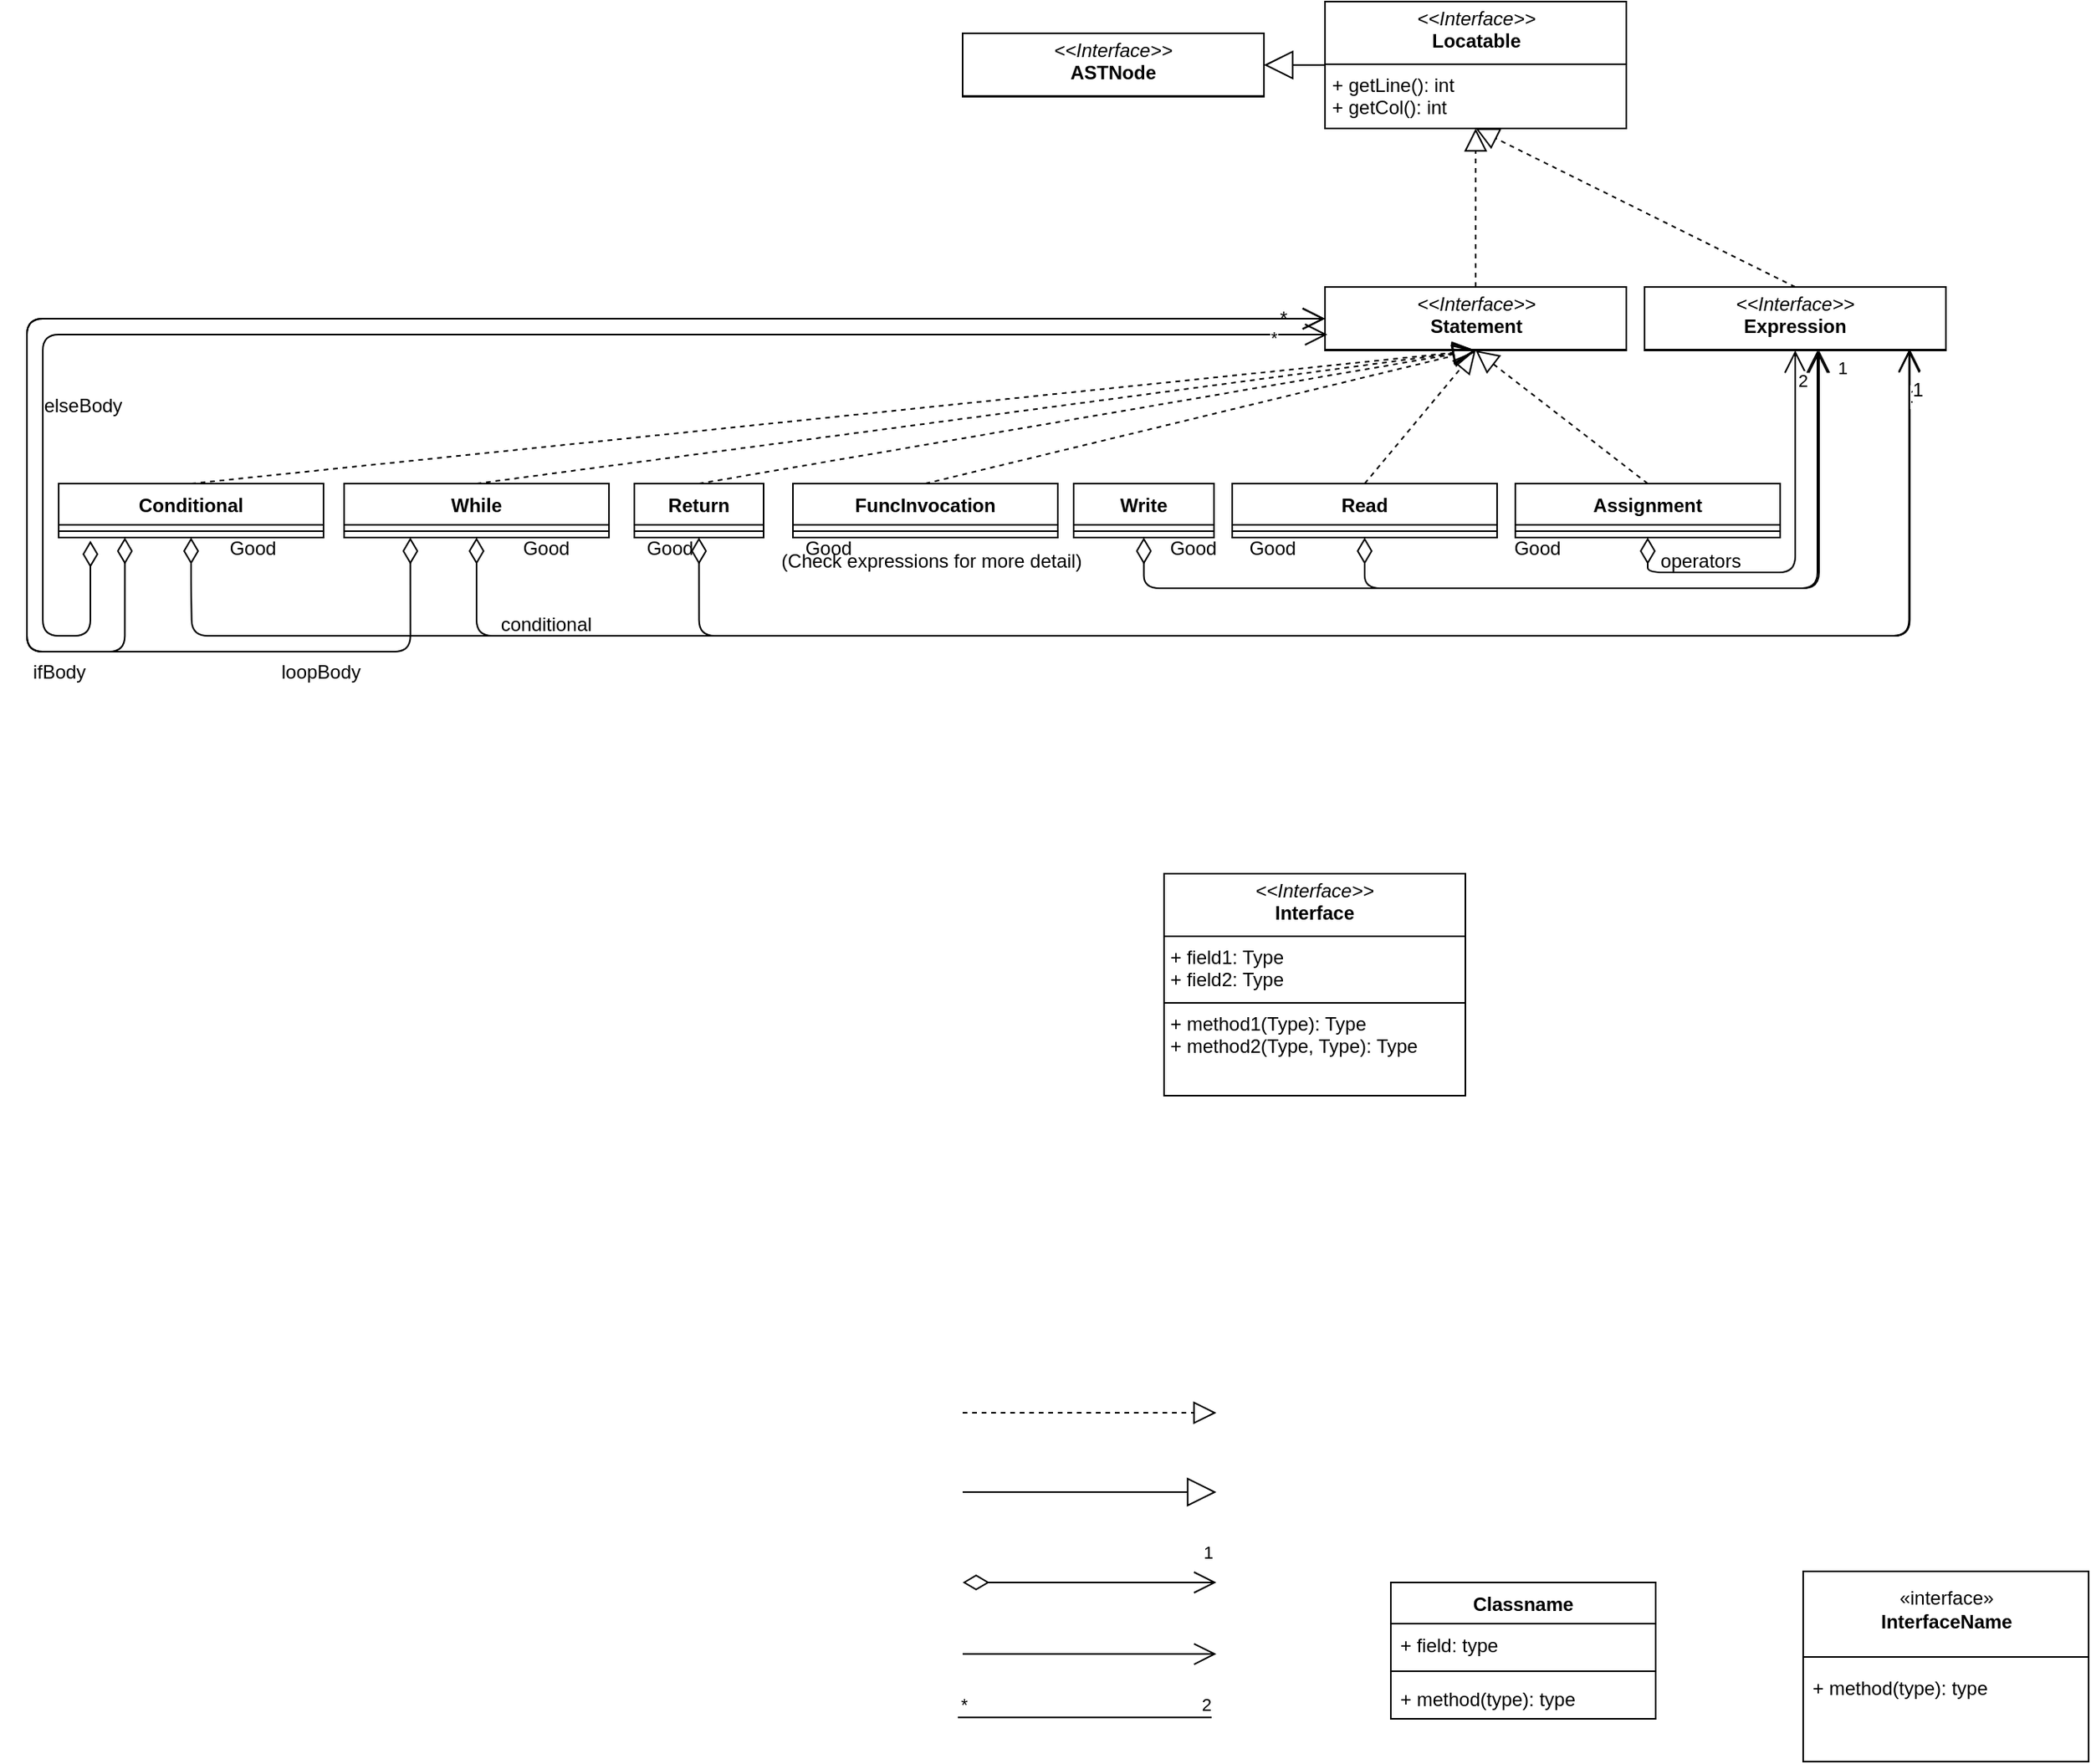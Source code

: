 <mxfile version="26.0.10">
  <diagram id="vZv2f6N4h2fVlUgS8-mH" name="Page-1">
    <mxGraphModel grid="1" page="1" gridSize="10" guides="1" tooltips="1" connect="1" arrows="1" fold="1" pageScale="1" pageWidth="827" pageHeight="1169" math="0" shadow="0">
      <root>
        <mxCell id="0" />
        <mxCell id="1" parent="0" />
        <mxCell id="kLyqMJTa60GXJmwrMO6C-2" value="Classname" style="swimlane;fontStyle=1;align=center;verticalAlign=top;childLayout=stackLayout;horizontal=1;startSize=26;horizontalStack=0;resizeParent=1;resizeParentMax=0;resizeLast=0;collapsible=1;marginBottom=0;" vertex="1" parent="1">
          <mxGeometry x="330" y="1027" width="167" height="86" as="geometry" />
        </mxCell>
        <mxCell id="kLyqMJTa60GXJmwrMO6C-3" value="+ field: type" style="text;strokeColor=none;fillColor=none;align=left;verticalAlign=top;spacingLeft=4;spacingRight=4;overflow=hidden;rotatable=0;points=[[0,0.5],[1,0.5]];portConstraint=eastwest;" vertex="1" parent="kLyqMJTa60GXJmwrMO6C-2">
          <mxGeometry y="26" width="167" height="26" as="geometry" />
        </mxCell>
        <mxCell id="kLyqMJTa60GXJmwrMO6C-4" value="" style="line;strokeWidth=1;fillColor=none;align=left;verticalAlign=middle;spacingTop=-1;spacingLeft=3;spacingRight=3;rotatable=0;labelPosition=right;points=[];portConstraint=eastwest;" vertex="1" parent="kLyqMJTa60GXJmwrMO6C-2">
          <mxGeometry y="52" width="167" height="8" as="geometry" />
        </mxCell>
        <mxCell id="kLyqMJTa60GXJmwrMO6C-5" value="+ method(type): type" style="text;strokeColor=none;fillColor=none;align=left;verticalAlign=top;spacingLeft=4;spacingRight=4;overflow=hidden;rotatable=0;points=[[0,0.5],[1,0.5]];portConstraint=eastwest;" vertex="1" parent="kLyqMJTa60GXJmwrMO6C-2">
          <mxGeometry y="60" width="167" height="26" as="geometry" />
        </mxCell>
        <mxCell id="kLyqMJTa60GXJmwrMO6C-31" value="" style="endArrow=block;endSize=16;endFill=0;html=1;" edge="1" parent="1">
          <mxGeometry width="160" relative="1" as="geometry">
            <mxPoint x="60" y="970" as="sourcePoint" />
            <mxPoint x="220" y="970" as="targetPoint" />
          </mxGeometry>
        </mxCell>
        <mxCell id="kLyqMJTa60GXJmwrMO6C-33" value="" style="endArrow=open;endFill=1;endSize=12;html=1;" edge="1" parent="1">
          <mxGeometry width="160" relative="1" as="geometry">
            <mxPoint x="60" y="1072.17" as="sourcePoint" />
            <mxPoint x="220" y="1072.17" as="targetPoint" />
            <Array as="points">
              <mxPoint x="220" y="1072.17" />
            </Array>
          </mxGeometry>
        </mxCell>
        <mxCell id="kLyqMJTa60GXJmwrMO6C-36" value="" style="endArrow=none;html=1;edgeStyle=orthogonalEdgeStyle;" edge="1" parent="1">
          <mxGeometry relative="1" as="geometry">
            <mxPoint x="57" y="1112.17" as="sourcePoint" />
            <mxPoint x="217" y="1112.17" as="targetPoint" />
          </mxGeometry>
        </mxCell>
        <mxCell id="kLyqMJTa60GXJmwrMO6C-37" value="*" style="edgeLabel;resizable=0;html=1;align=left;verticalAlign=bottom;" connectable="0" vertex="1" parent="kLyqMJTa60GXJmwrMO6C-36">
          <mxGeometry x="-1" relative="1" as="geometry" />
        </mxCell>
        <mxCell id="kLyqMJTa60GXJmwrMO6C-38" value="2" style="edgeLabel;resizable=0;html=1;align=right;verticalAlign=bottom;" connectable="0" vertex="1" parent="kLyqMJTa60GXJmwrMO6C-36">
          <mxGeometry x="1" relative="1" as="geometry" />
        </mxCell>
        <mxCell id="rE65gYQgk_GprcZskPIs-7" value="" style="group" vertex="1" connectable="0" parent="1">
          <mxGeometry x="590" y="1020" width="180" height="120" as="geometry" />
        </mxCell>
        <mxCell id="rE65gYQgk_GprcZskPIs-8" value="+ method(type): type" style="text;strokeColor=none;fillColor=none;align=left;verticalAlign=top;spacingLeft=4;spacingRight=4;overflow=hidden;rotatable=0;points=[[0,0.5],[1,0.5]];portConstraint=eastwest;" vertex="1" parent="rE65gYQgk_GprcZskPIs-7">
          <mxGeometry y="60" width="180" height="50" as="geometry" />
        </mxCell>
        <mxCell id="rE65gYQgk_GprcZskPIs-9" value="«interface»&lt;br&gt;&lt;b&gt;InterfaceName&lt;br&gt;&lt;br&gt;&lt;br&gt;&lt;br&gt;&lt;br&gt;&lt;br&gt;&lt;/b&gt;" style="html=1;" vertex="1" parent="rE65gYQgk_GprcZskPIs-7">
          <mxGeometry width="180" height="120" as="geometry" />
        </mxCell>
        <mxCell id="rE65gYQgk_GprcZskPIs-10" value="" style="line;strokeWidth=1;fillColor=none;align=left;verticalAlign=middle;spacingTop=-1;spacingLeft=3;spacingRight=3;rotatable=0;labelPosition=right;points=[];portConstraint=eastwest;" vertex="1" parent="rE65gYQgk_GprcZskPIs-7">
          <mxGeometry y="50" width="180" height="8" as="geometry" />
        </mxCell>
        <mxCell id="rE65gYQgk_GprcZskPIs-11" value="+ method(type): type" style="text;strokeColor=none;fillColor=none;align=left;verticalAlign=top;spacingLeft=4;spacingRight=4;overflow=hidden;rotatable=0;points=[[0,0.5],[1,0.5]];portConstraint=eastwest;" vertex="1" parent="rE65gYQgk_GprcZskPIs-7">
          <mxGeometry y="60" width="180" height="26" as="geometry" />
        </mxCell>
        <mxCell id="I8hlowipct-D2tbEc6_7-12" value="1" style="endArrow=open;html=1;endSize=12;startArrow=diamondThin;startSize=14;startFill=0;edgeStyle=orthogonalEdgeStyle;align=left;verticalAlign=bottom;" edge="1" parent="1">
          <mxGeometry x="0.875" y="10" relative="1" as="geometry">
            <mxPoint x="60" y="1027" as="sourcePoint" />
            <mxPoint x="220" y="1027" as="targetPoint" />
            <mxPoint as="offset" />
          </mxGeometry>
        </mxCell>
        <mxCell id="svodaLwBF_DBIOyZibOC-1" value="" style="endArrow=block;dashed=1;endFill=0;endSize=12;html=1;" edge="1" parent="1">
          <mxGeometry width="160" relative="1" as="geometry">
            <mxPoint x="60" y="920" as="sourcePoint" />
            <mxPoint x="220" y="920" as="targetPoint" />
          </mxGeometry>
        </mxCell>
        <mxCell id="reWRQmKxyJkvaZW5Zuav-18" value="&lt;p style=&quot;margin:0px;margin-top:4px;text-align:center;&quot;&gt;&lt;i&gt;&amp;lt;&amp;lt;Interface&amp;gt;&amp;gt;&lt;/i&gt;&lt;br/&gt;&lt;b&gt;Interface&lt;/b&gt;&lt;/p&gt;&lt;hr size=&quot;1&quot; style=&quot;border-style:solid;&quot;/&gt;&lt;p style=&quot;margin:0px;margin-left:4px;&quot;&gt;+ field1: Type&lt;br/&gt;+ field2: Type&lt;/p&gt;&lt;hr size=&quot;1&quot; style=&quot;border-style:solid;&quot;/&gt;&lt;p style=&quot;margin:0px;margin-left:4px;&quot;&gt;+ method1(Type): Type&lt;br/&gt;+ method2(Type, Type): Type&lt;/p&gt;" style="verticalAlign=top;align=left;overflow=fill;html=1;whiteSpace=wrap;" vertex="1" parent="1">
          <mxGeometry x="187" y="580" width="190" height="140" as="geometry" />
        </mxCell>
        <mxCell id="Nu7ug7uPrZ7eWtUiJU7z-2" value="Assignment" style="swimlane;fontStyle=1;align=center;verticalAlign=top;childLayout=stackLayout;horizontal=1;startSize=26;horizontalStack=0;resizeParent=1;resizeParentMax=0;resizeLast=0;collapsible=1;marginBottom=0;" vertex="1" parent="1">
          <mxGeometry x="408.5" y="334" width="167" height="34" as="geometry">
            <mxRectangle x="300" y="334" width="100" height="30" as="alternateBounds" />
          </mxGeometry>
        </mxCell>
        <mxCell id="Nu7ug7uPrZ7eWtUiJU7z-4" value="" style="line;strokeWidth=1;fillColor=none;align=left;verticalAlign=middle;spacingTop=-1;spacingLeft=3;spacingRight=3;rotatable=0;labelPosition=right;points=[];portConstraint=eastwest;" vertex="1" parent="Nu7ug7uPrZ7eWtUiJU7z-2">
          <mxGeometry y="26" width="167" height="8" as="geometry" />
        </mxCell>
        <mxCell id="Nu7ug7uPrZ7eWtUiJU7z-6" value="&lt;p style=&quot;margin:0px;margin-top:4px;text-align:center;&quot;&gt;&lt;i&gt;&amp;lt;&amp;lt;Interface&amp;gt;&amp;gt;&lt;/i&gt;&lt;br&gt;&lt;b&gt;Expression&lt;/b&gt;&lt;/p&gt;&lt;hr size=&quot;1&quot; style=&quot;border-style:solid;&quot;&gt;&lt;p style=&quot;margin:0px;margin-left:4px;&quot;&gt;&lt;br&gt;&lt;/p&gt;" style="verticalAlign=top;align=left;overflow=fill;html=1;whiteSpace=wrap;" vertex="1" parent="1">
          <mxGeometry x="490" y="210" width="190" height="40" as="geometry" />
        </mxCell>
        <mxCell id="Nu7ug7uPrZ7eWtUiJU7z-8" value="2" style="endArrow=open;html=1;endSize=12;startArrow=diamondThin;startSize=14;startFill=0;edgeStyle=orthogonalEdgeStyle;align=left;verticalAlign=bottom;exitX=0.5;exitY=1;exitDx=0;exitDy=0;entryX=0.5;entryY=1;entryDx=0;entryDy=0;" edge="1" parent="1" source="Nu7ug7uPrZ7eWtUiJU7z-2" target="Nu7ug7uPrZ7eWtUiJU7z-6">
          <mxGeometry x="0.78" relative="1" as="geometry">
            <mxPoint x="467" y="399" as="sourcePoint" />
            <mxPoint x="537" y="490" as="targetPoint" />
            <mxPoint as="offset" />
            <Array as="points">
              <mxPoint x="492" y="390" />
              <mxPoint x="585" y="390" />
            </Array>
          </mxGeometry>
        </mxCell>
        <mxCell id="Nu7ug7uPrZ7eWtUiJU7z-9" value="&lt;p style=&quot;margin:0px;margin-top:4px;text-align:center;&quot;&gt;&lt;i&gt;&amp;lt;&amp;lt;Interface&amp;gt;&amp;gt;&lt;/i&gt;&lt;br&gt;&lt;b&gt;Statement&lt;/b&gt;&lt;/p&gt;&lt;hr size=&quot;1&quot; style=&quot;border-style:solid;&quot;&gt;&lt;p style=&quot;margin:0px;margin-left:4px;&quot;&gt;&lt;br&gt;&lt;/p&gt;" style="verticalAlign=top;align=left;overflow=fill;html=1;whiteSpace=wrap;" vertex="1" parent="1">
          <mxGeometry x="288.5" y="210" width="190" height="40" as="geometry" />
        </mxCell>
        <mxCell id="Nu7ug7uPrZ7eWtUiJU7z-10" value="" style="endArrow=block;dashed=1;endFill=0;endSize=12;html=1;entryX=0.5;entryY=1;entryDx=0;entryDy=0;exitX=0.5;exitY=0;exitDx=0;exitDy=0;" edge="1" parent="1" source="Nu7ug7uPrZ7eWtUiJU7z-2" target="Nu7ug7uPrZ7eWtUiJU7z-9">
          <mxGeometry width="160" relative="1" as="geometry">
            <mxPoint x="250" y="470" as="sourcePoint" />
            <mxPoint x="410" y="470" as="targetPoint" />
          </mxGeometry>
        </mxCell>
        <mxCell id="Nu7ug7uPrZ7eWtUiJU7z-11" value="&lt;p style=&quot;margin:0px;margin-top:4px;text-align:center;&quot;&gt;&lt;i&gt;&amp;lt;&amp;lt;Interface&amp;gt;&amp;gt;&lt;/i&gt;&lt;br&gt;&lt;b&gt;ASTNode&lt;/b&gt;&lt;/p&gt;&lt;hr size=&quot;1&quot; style=&quot;border-style:solid;&quot;&gt;&lt;p style=&quot;margin:0px;margin-left:4px;&quot;&gt;&lt;br&gt;&lt;/p&gt;" style="verticalAlign=top;align=left;overflow=fill;html=1;whiteSpace=wrap;" vertex="1" parent="1">
          <mxGeometry x="60" y="50" width="190" height="40" as="geometry" />
        </mxCell>
        <mxCell id="Nu7ug7uPrZ7eWtUiJU7z-12" value="" style="endArrow=block;endSize=16;endFill=0;html=1;entryX=1;entryY=0.5;entryDx=0;entryDy=0;exitX=0;exitY=0.5;exitDx=0;exitDy=0;" edge="1" parent="1" source="Nu7ug7uPrZ7eWtUiJU7z-13" target="Nu7ug7uPrZ7eWtUiJU7z-11">
          <mxGeometry width="160" relative="1" as="geometry">
            <mxPoint x="528.5" y="139.66" as="sourcePoint" />
            <mxPoint x="688.5" y="139.66" as="targetPoint" />
          </mxGeometry>
        </mxCell>
        <mxCell id="Nu7ug7uPrZ7eWtUiJU7z-13" value="&lt;p style=&quot;margin:0px;margin-top:4px;text-align:center;&quot;&gt;&lt;i&gt;&amp;lt;&amp;lt;Interface&amp;gt;&amp;gt;&lt;/i&gt;&lt;br&gt;&lt;b&gt;Locatable&lt;/b&gt;&lt;/p&gt;&lt;div&gt;&lt;hr size=&quot;1&quot; style=&quot;border-style:solid;&quot;&gt;&lt;p style=&quot;margin:0px;margin-left:4px;&quot;&gt;+ getLine(): int&lt;/p&gt;&lt;p style=&quot;margin:0px;margin-left:4px;&quot;&gt;+ getCol(): int&lt;/p&gt;&lt;/div&gt;" style="verticalAlign=top;align=left;overflow=fill;html=1;whiteSpace=wrap;" vertex="1" parent="1">
          <mxGeometry x="288.5" y="30" width="190" height="80" as="geometry" />
        </mxCell>
        <mxCell id="Nu7ug7uPrZ7eWtUiJU7z-14" value="" style="endArrow=block;dashed=1;endFill=0;endSize=12;html=1;entryX=0.5;entryY=1;entryDx=0;entryDy=0;exitX=0.5;exitY=0;exitDx=0;exitDy=0;" edge="1" parent="1" source="Nu7ug7uPrZ7eWtUiJU7z-9" target="Nu7ug7uPrZ7eWtUiJU7z-13">
          <mxGeometry width="160" relative="1" as="geometry">
            <mxPoint x="394" y="370" as="sourcePoint" />
            <mxPoint x="394" y="320" as="targetPoint" />
          </mxGeometry>
        </mxCell>
        <mxCell id="F5KSVw0_bZo6kfACtw9F-1" value="" style="endArrow=block;dashed=1;endFill=0;endSize=12;html=1;entryX=0.5;entryY=1;entryDx=0;entryDy=0;exitX=0.5;exitY=0;exitDx=0;exitDy=0;" edge="1" parent="1" source="Nu7ug7uPrZ7eWtUiJU7z-6" target="Nu7ug7uPrZ7eWtUiJU7z-13">
          <mxGeometry width="160" relative="1" as="geometry">
            <mxPoint x="394" y="220" as="sourcePoint" />
            <mxPoint x="394" y="190" as="targetPoint" />
          </mxGeometry>
        </mxCell>
        <mxCell id="F5KSVw0_bZo6kfACtw9F-2" value="Read" style="swimlane;fontStyle=1;align=center;verticalAlign=top;childLayout=stackLayout;horizontal=1;startSize=26;horizontalStack=0;resizeParent=1;resizeParentMax=0;resizeLast=0;collapsible=1;marginBottom=0;" vertex="1" parent="1">
          <mxGeometry x="230" y="334" width="167" height="34" as="geometry">
            <mxRectangle x="121.5" y="334" width="70" height="30" as="alternateBounds" />
          </mxGeometry>
        </mxCell>
        <mxCell id="F5KSVw0_bZo6kfACtw9F-3" value="" style="line;strokeWidth=1;fillColor=none;align=left;verticalAlign=middle;spacingTop=-1;spacingLeft=3;spacingRight=3;rotatable=0;labelPosition=right;points=[];portConstraint=eastwest;" vertex="1" parent="F5KSVw0_bZo6kfACtw9F-2">
          <mxGeometry y="26" width="167" height="8" as="geometry" />
        </mxCell>
        <mxCell id="F5KSVw0_bZo6kfACtw9F-4" value="1" style="endArrow=open;html=1;endSize=12;startArrow=diamondThin;startSize=14;startFill=0;edgeStyle=orthogonalEdgeStyle;align=left;verticalAlign=bottom;exitX=0.5;exitY=1;exitDx=0;exitDy=0;" edge="1" parent="1" source="F5KSVw0_bZo6kfACtw9F-2">
          <mxGeometry x="0.915" y="-10" relative="1" as="geometry">
            <mxPoint x="477" y="317" as="sourcePoint" />
            <mxPoint x="600" y="250" as="targetPoint" />
            <mxPoint as="offset" />
            <Array as="points">
              <mxPoint x="314" y="400" />
              <mxPoint x="600" y="400" />
            </Array>
          </mxGeometry>
        </mxCell>
        <mxCell id="F5KSVw0_bZo6kfACtw9F-5" value="" style="endArrow=block;dashed=1;endFill=0;endSize=12;html=1;entryX=0.5;entryY=1;entryDx=0;entryDy=0;exitX=0.5;exitY=0;exitDx=0;exitDy=0;" edge="1" parent="1" source="F5KSVw0_bZo6kfACtw9F-2" target="Nu7ug7uPrZ7eWtUiJU7z-9">
          <mxGeometry width="160" relative="1" as="geometry">
            <mxPoint x="204.86" y="270" as="sourcePoint" />
            <mxPoint x="204.86" y="230" as="targetPoint" />
          </mxGeometry>
        </mxCell>
        <mxCell id="HR1X8e-F4O4L8hkxpuP_-1" value="FuncInvocation" style="swimlane;fontStyle=1;align=center;verticalAlign=top;childLayout=stackLayout;horizontal=1;startSize=26;horizontalStack=0;resizeParent=1;resizeParentMax=0;resizeLast=0;collapsible=1;marginBottom=0;" vertex="1" parent="1">
          <mxGeometry x="-47" y="334" width="167" height="34" as="geometry" />
        </mxCell>
        <mxCell id="HR1X8e-F4O4L8hkxpuP_-3" value="" style="line;strokeWidth=1;fillColor=none;align=left;verticalAlign=middle;spacingTop=-1;spacingLeft=3;spacingRight=3;rotatable=0;labelPosition=right;points=[];portConstraint=eastwest;" vertex="1" parent="HR1X8e-F4O4L8hkxpuP_-1">
          <mxGeometry y="26" width="167" height="8" as="geometry" />
        </mxCell>
        <mxCell id="HR1X8e-F4O4L8hkxpuP_-4" value="" style="endArrow=block;dashed=1;endFill=0;endSize=12;html=1;entryX=0.5;entryY=1;entryDx=0;entryDy=0;exitX=0.5;exitY=0;exitDx=0;exitDy=0;" edge="1" parent="1" source="HR1X8e-F4O4L8hkxpuP_-1" target="Nu7ug7uPrZ7eWtUiJU7z-9">
          <mxGeometry width="160" relative="1" as="geometry">
            <mxPoint x="215" y="344" as="sourcePoint" />
            <mxPoint x="394" y="260" as="targetPoint" />
          </mxGeometry>
        </mxCell>
        <mxCell id="HR1X8e-F4O4L8hkxpuP_-13" value="While" style="swimlane;fontStyle=1;align=center;verticalAlign=top;childLayout=stackLayout;horizontal=1;startSize=26;horizontalStack=0;resizeParent=1;resizeParentMax=0;resizeLast=0;collapsible=1;marginBottom=0;" vertex="1" parent="1">
          <mxGeometry x="-330" y="334" width="167" height="34" as="geometry" />
        </mxCell>
        <mxCell id="HR1X8e-F4O4L8hkxpuP_-15" value="" style="line;strokeWidth=1;fillColor=none;align=left;verticalAlign=middle;spacingTop=-1;spacingLeft=3;spacingRight=3;rotatable=0;labelPosition=right;points=[];portConstraint=eastwest;" vertex="1" parent="HR1X8e-F4O4L8hkxpuP_-13">
          <mxGeometry y="26" width="167" height="8" as="geometry" />
        </mxCell>
        <mxCell id="HR1X8e-F4O4L8hkxpuP_-16" value="" style="endArrow=open;html=1;endSize=12;startArrow=diamondThin;startSize=14;startFill=0;edgeStyle=orthogonalEdgeStyle;align=left;verticalAlign=bottom;exitX=0.5;exitY=1;exitDx=0;exitDy=0;entryX=0.88;entryY=0.979;entryDx=0;entryDy=0;entryPerimeter=0;" edge="1" parent="1" source="HR1X8e-F4O4L8hkxpuP_-13" target="Nu7ug7uPrZ7eWtUiJU7z-6">
          <mxGeometry x="0.859" y="1" relative="1" as="geometry">
            <mxPoint x="-146" y="404" as="sourcePoint" />
            <mxPoint x="643" y="260" as="targetPoint" />
            <mxPoint as="offset" />
            <Array as="points">
              <mxPoint x="-246" y="430" />
              <mxPoint x="657" y="430" />
            </Array>
          </mxGeometry>
        </mxCell>
        <mxCell id="HR1X8e-F4O4L8hkxpuP_-17" value="1" style="edgeLabel;html=1;align=center;verticalAlign=middle;resizable=0;points=[];fontSize=12;" connectable="0" vertex="1" parent="HR1X8e-F4O4L8hkxpuP_-16">
          <mxGeometry x="0.948" y="-3" relative="1" as="geometry">
            <mxPoint as="offset" />
          </mxGeometry>
        </mxCell>
        <mxCell id="HR1X8e-F4O4L8hkxpuP_-18" value="" style="endArrow=block;dashed=1;endFill=0;endSize=12;html=1;entryX=0.5;entryY=1;entryDx=0;entryDy=0;exitX=0.5;exitY=0;exitDx=0;exitDy=0;" edge="1" parent="1" source="HR1X8e-F4O4L8hkxpuP_-13" target="Nu7ug7uPrZ7eWtUiJU7z-9">
          <mxGeometry width="160" relative="1" as="geometry">
            <mxPoint x="-146" y="344" as="sourcePoint" />
            <mxPoint x="394" y="260" as="targetPoint" />
          </mxGeometry>
        </mxCell>
        <mxCell id="HR1X8e-F4O4L8hkxpuP_-19" value="Conditional" style="swimlane;fontStyle=1;align=center;verticalAlign=top;childLayout=stackLayout;horizontal=1;startSize=26;horizontalStack=0;resizeParent=1;resizeParentMax=0;resizeLast=0;collapsible=1;marginBottom=0;" vertex="1" parent="1">
          <mxGeometry x="-510" y="334" width="167" height="34" as="geometry" />
        </mxCell>
        <mxCell id="HR1X8e-F4O4L8hkxpuP_-20" value="" style="line;strokeWidth=1;fillColor=none;align=left;verticalAlign=middle;spacingTop=-1;spacingLeft=3;spacingRight=3;rotatable=0;labelPosition=right;points=[];portConstraint=eastwest;" vertex="1" parent="HR1X8e-F4O4L8hkxpuP_-19">
          <mxGeometry y="26" width="167" height="8" as="geometry" />
        </mxCell>
        <mxCell id="HR1X8e-F4O4L8hkxpuP_-22" value="" style="endArrow=open;html=1;endSize=12;startArrow=diamondThin;startSize=14;startFill=0;edgeStyle=orthogonalEdgeStyle;align=left;verticalAlign=bottom;exitX=0.25;exitY=1;exitDx=0;exitDy=0;entryX=0;entryY=0.5;entryDx=0;entryDy=0;" edge="1" parent="1" source="HR1X8e-F4O4L8hkxpuP_-13" target="Nu7ug7uPrZ7eWtUiJU7z-9">
          <mxGeometry x="0.859" y="1" relative="1" as="geometry">
            <mxPoint x="-139" y="378" as="sourcePoint" />
            <mxPoint x="667" y="259" as="targetPoint" />
            <mxPoint as="offset" />
            <Array as="points">
              <mxPoint x="-288" y="440" />
              <mxPoint x="-530" y="440" />
              <mxPoint x="-530" y="230" />
            </Array>
          </mxGeometry>
        </mxCell>
        <mxCell id="HR1X8e-F4O4L8hkxpuP_-23" value="*" style="edgeLabel;html=1;align=center;verticalAlign=middle;resizable=0;points=[];fontSize=12;" connectable="0" vertex="1" parent="HR1X8e-F4O4L8hkxpuP_-22">
          <mxGeometry x="0.948" y="-3" relative="1" as="geometry">
            <mxPoint x="8" y="-3" as="offset" />
          </mxGeometry>
        </mxCell>
        <mxCell id="HR1X8e-F4O4L8hkxpuP_-26" value="" style="endArrow=block;dashed=1;endFill=0;endSize=12;html=1;entryX=0.5;entryY=1;entryDx=0;entryDy=0;exitX=0.5;exitY=0;exitDx=0;exitDy=0;" edge="1" parent="1" source="HR1X8e-F4O4L8hkxpuP_-19" target="Nu7ug7uPrZ7eWtUiJU7z-9">
          <mxGeometry width="160" relative="1" as="geometry">
            <mxPoint x="-139" y="344" as="sourcePoint" />
            <mxPoint x="394" y="260" as="targetPoint" />
          </mxGeometry>
        </mxCell>
        <mxCell id="HR1X8e-F4O4L8hkxpuP_-27" value="" style="endArrow=open;html=1;endSize=12;startArrow=diamondThin;startSize=14;startFill=0;edgeStyle=orthogonalEdgeStyle;align=left;verticalAlign=bottom;exitX=0.5;exitY=1;exitDx=0;exitDy=0;entryX=0.878;entryY=0.994;entryDx=0;entryDy=0;entryPerimeter=0;" edge="1" parent="1" source="HR1X8e-F4O4L8hkxpuP_-19" target="Nu7ug7uPrZ7eWtUiJU7z-6">
          <mxGeometry x="0.859" y="1" relative="1" as="geometry">
            <mxPoint x="-139" y="378" as="sourcePoint" />
            <mxPoint x="667" y="259" as="targetPoint" />
            <mxPoint as="offset" />
            <Array as="points">
              <mxPoint x="-426" y="400" />
              <mxPoint x="-426" y="400" />
              <mxPoint x="-426" y="430" />
              <mxPoint x="657" y="430" />
            </Array>
          </mxGeometry>
        </mxCell>
        <mxCell id="HR1X8e-F4O4L8hkxpuP_-29" value="" style="endArrow=open;html=1;endSize=12;startArrow=diamondThin;startSize=14;startFill=0;edgeStyle=orthogonalEdgeStyle;align=left;verticalAlign=bottom;entryX=0;entryY=0.5;entryDx=0;entryDy=0;exitX=0.25;exitY=1;exitDx=0;exitDy=0;" edge="1" parent="1" source="HR1X8e-F4O4L8hkxpuP_-19" target="Nu7ug7uPrZ7eWtUiJU7z-9">
          <mxGeometry x="0.859" y="1" relative="1" as="geometry">
            <mxPoint x="-370" y="370" as="sourcePoint" />
            <mxPoint x="288.5" y="260" as="targetPoint" />
            <mxPoint as="offset" />
            <Array as="points">
              <mxPoint x="-468" y="440" />
              <mxPoint x="-530" y="440" />
              <mxPoint x="-530" y="230" />
            </Array>
          </mxGeometry>
        </mxCell>
        <mxCell id="HR1X8e-F4O4L8hkxpuP_-31" value="Return" style="swimlane;fontStyle=1;align=center;verticalAlign=top;childLayout=stackLayout;horizontal=1;startSize=26;horizontalStack=0;resizeParent=1;resizeParentMax=0;resizeLast=0;collapsible=1;marginBottom=0;" vertex="1" parent="1">
          <mxGeometry x="-147" y="334" width="81.5" height="34" as="geometry">
            <mxRectangle x="300" y="334" width="100" height="30" as="alternateBounds" />
          </mxGeometry>
        </mxCell>
        <mxCell id="HR1X8e-F4O4L8hkxpuP_-32" value="" style="line;strokeWidth=1;fillColor=none;align=left;verticalAlign=middle;spacingTop=-1;spacingLeft=3;spacingRight=3;rotatable=0;labelPosition=right;points=[];portConstraint=eastwest;" vertex="1" parent="HR1X8e-F4O4L8hkxpuP_-31">
          <mxGeometry y="26" width="81.5" height="8" as="geometry" />
        </mxCell>
        <mxCell id="HR1X8e-F4O4L8hkxpuP_-35" value="" style="endArrow=open;html=1;endSize=12;startArrow=diamondThin;startSize=14;startFill=0;edgeStyle=orthogonalEdgeStyle;align=left;verticalAlign=bottom;exitX=0.5;exitY=1;exitDx=0;exitDy=0;entryX=0.879;entryY=0.978;entryDx=0;entryDy=0;entryPerimeter=0;" edge="1" parent="1" source="HR1X8e-F4O4L8hkxpuP_-31" target="Nu7ug7uPrZ7eWtUiJU7z-6">
          <mxGeometry x="0.859" y="1" relative="1" as="geometry">
            <mxPoint x="-140" y="378" as="sourcePoint" />
            <mxPoint x="660" y="250" as="targetPoint" />
            <mxPoint as="offset" />
            <Array as="points">
              <mxPoint x="-106" y="430" />
              <mxPoint x="657" y="430" />
            </Array>
          </mxGeometry>
        </mxCell>
        <mxCell id="HR1X8e-F4O4L8hkxpuP_-36" value="1" style="edgeLabel;html=1;align=center;verticalAlign=middle;resizable=0;points=[];fontSize=12;" connectable="0" vertex="1" parent="HR1X8e-F4O4L8hkxpuP_-35">
          <mxGeometry x="0.948" y="-3" relative="1" as="geometry">
            <mxPoint x="2" as="offset" />
          </mxGeometry>
        </mxCell>
        <mxCell id="HR1X8e-F4O4L8hkxpuP_-37" value="" style="endArrow=block;dashed=1;endFill=0;endSize=12;html=1;entryX=0.5;entryY=1;entryDx=0;entryDy=0;exitX=0.5;exitY=0;exitDx=0;exitDy=0;" edge="1" parent="1" source="HR1X8e-F4O4L8hkxpuP_-31" target="Nu7ug7uPrZ7eWtUiJU7z-9">
          <mxGeometry width="160" relative="1" as="geometry">
            <mxPoint x="144" y="344" as="sourcePoint" />
            <mxPoint x="394" y="260" as="targetPoint" />
          </mxGeometry>
        </mxCell>
        <mxCell id="CxQEVoUlbE7OvthY8f_t-7" value="operators" style="text;html=1;align=center;verticalAlign=middle;resizable=0;points=[];autosize=1;strokeColor=none;fillColor=none;" vertex="1" parent="1">
          <mxGeometry x="490" y="368" width="70" height="30" as="geometry" />
        </mxCell>
        <mxCell id="CxQEVoUlbE7OvthY8f_t-8" value="Good" style="text;html=1;align=center;verticalAlign=middle;resizable=0;points=[];autosize=1;strokeColor=none;fillColor=none;" vertex="1" parent="1">
          <mxGeometry x="397" y="360" width="50" height="30" as="geometry" />
        </mxCell>
        <mxCell id="CxQEVoUlbE7OvthY8f_t-9" value="Write" style="swimlane;fontStyle=1;align=center;verticalAlign=top;childLayout=stackLayout;horizontal=1;startSize=26;horizontalStack=0;resizeParent=1;resizeParentMax=0;resizeLast=0;collapsible=1;marginBottom=0;" vertex="1" parent="1">
          <mxGeometry x="130" y="334" width="88.5" height="34" as="geometry">
            <mxRectangle x="121.5" y="334" width="70" height="30" as="alternateBounds" />
          </mxGeometry>
        </mxCell>
        <mxCell id="CxQEVoUlbE7OvthY8f_t-10" value="" style="line;strokeWidth=1;fillColor=none;align=left;verticalAlign=middle;spacingTop=-1;spacingLeft=3;spacingRight=3;rotatable=0;labelPosition=right;points=[];portConstraint=eastwest;" vertex="1" parent="CxQEVoUlbE7OvthY8f_t-9">
          <mxGeometry y="26" width="88.5" height="8" as="geometry" />
        </mxCell>
        <mxCell id="CxQEVoUlbE7OvthY8f_t-11" value="" style="endArrow=open;html=1;endSize=12;startArrow=diamondThin;startSize=14;startFill=0;edgeStyle=orthogonalEdgeStyle;align=left;verticalAlign=bottom;exitX=0.5;exitY=1;exitDx=0;exitDy=0;entryX=0.575;entryY=1;entryDx=0;entryDy=0;entryPerimeter=0;" edge="1" parent="1" source="CxQEVoUlbE7OvthY8f_t-9" target="Nu7ug7uPrZ7eWtUiJU7z-6">
          <mxGeometry x="0.859" y="1" relative="1" as="geometry">
            <mxPoint x="324" y="378" as="sourcePoint" />
            <mxPoint x="610" y="260" as="targetPoint" />
            <mxPoint as="offset" />
            <Array as="points">
              <mxPoint x="174" y="400" />
              <mxPoint x="599" y="400" />
              <mxPoint x="599" y="250" />
            </Array>
          </mxGeometry>
        </mxCell>
        <mxCell id="CxQEVoUlbE7OvthY8f_t-12" value="Good" style="text;html=1;align=center;verticalAlign=middle;resizable=0;points=[];autosize=1;strokeColor=none;fillColor=none;" vertex="1" parent="1">
          <mxGeometry x="230" y="360" width="50" height="30" as="geometry" />
        </mxCell>
        <mxCell id="CxQEVoUlbE7OvthY8f_t-13" value="Good" style="text;html=1;align=center;verticalAlign=middle;resizable=0;points=[];autosize=1;strokeColor=none;fillColor=none;" vertex="1" parent="1">
          <mxGeometry x="180" y="360" width="50" height="30" as="geometry" />
        </mxCell>
        <mxCell id="CxQEVoUlbE7OvthY8f_t-14" value="Good" style="text;html=1;align=center;verticalAlign=middle;resizable=0;points=[];autosize=1;strokeColor=none;fillColor=none;" vertex="1" parent="1">
          <mxGeometry x="-150" y="360" width="50" height="30" as="geometry" />
        </mxCell>
        <mxCell id="CxQEVoUlbE7OvthY8f_t-15" value="conditional" style="text;html=1;align=center;verticalAlign=middle;resizable=0;points=[];autosize=1;strokeColor=none;fillColor=none;" vertex="1" parent="1">
          <mxGeometry x="-243" y="408" width="80" height="30" as="geometry" />
        </mxCell>
        <mxCell id="CxQEVoUlbE7OvthY8f_t-16" value="loopBody" style="text;html=1;align=center;verticalAlign=middle;resizable=0;points=[];autosize=1;strokeColor=none;fillColor=none;" vertex="1" parent="1">
          <mxGeometry x="-380" y="438" width="70" height="30" as="geometry" />
        </mxCell>
        <mxCell id="CxQEVoUlbE7OvthY8f_t-17" value="Good" style="text;html=1;align=center;verticalAlign=middle;resizable=0;points=[];autosize=1;strokeColor=none;fillColor=none;" vertex="1" parent="1">
          <mxGeometry x="-228" y="360" width="50" height="30" as="geometry" />
        </mxCell>
        <mxCell id="CxQEVoUlbE7OvthY8f_t-18" value="" style="endArrow=open;html=1;endSize=12;startArrow=diamondThin;startSize=14;startFill=0;edgeStyle=orthogonalEdgeStyle;align=left;verticalAlign=bottom;" edge="1" parent="1">
          <mxGeometry x="0.859" y="1" relative="1" as="geometry">
            <mxPoint x="-490" y="370" as="sourcePoint" />
            <mxPoint x="290" y="240" as="targetPoint" />
            <mxPoint as="offset" />
            <Array as="points">
              <mxPoint x="-490" y="430" />
              <mxPoint x="-520" y="430" />
              <mxPoint x="-520" y="240" />
            </Array>
          </mxGeometry>
        </mxCell>
        <mxCell id="CxQEVoUlbE7OvthY8f_t-19" value="*" style="edgeLabel;html=1;align=center;verticalAlign=middle;resizable=0;points=[];" connectable="0" vertex="1" parent="CxQEVoUlbE7OvthY8f_t-18">
          <mxGeometry x="0.938" y="-2" relative="1" as="geometry">
            <mxPoint as="offset" />
          </mxGeometry>
        </mxCell>
        <mxCell id="CxQEVoUlbE7OvthY8f_t-20" value="ifBody" style="text;html=1;align=center;verticalAlign=middle;resizable=0;points=[];autosize=1;strokeColor=none;fillColor=none;" vertex="1" parent="1">
          <mxGeometry x="-540" y="438" width="60" height="30" as="geometry" />
        </mxCell>
        <mxCell id="CxQEVoUlbE7OvthY8f_t-21" value="elseBody" style="text;html=1;align=center;verticalAlign=middle;resizable=0;points=[];autosize=1;strokeColor=none;fillColor=none;" vertex="1" parent="1">
          <mxGeometry x="-530" y="270" width="70" height="30" as="geometry" />
        </mxCell>
        <mxCell id="CxQEVoUlbE7OvthY8f_t-22" value="Good" style="text;html=1;align=center;verticalAlign=middle;resizable=0;points=[];autosize=1;strokeColor=none;fillColor=none;" vertex="1" parent="1">
          <mxGeometry x="-413" y="360" width="50" height="30" as="geometry" />
        </mxCell>
        <mxCell id="CxQEVoUlbE7OvthY8f_t-23" value="Good" style="text;html=1;align=center;verticalAlign=middle;resizable=0;points=[];autosize=1;strokeColor=none;fillColor=none;" vertex="1" parent="1">
          <mxGeometry x="-50" y="360" width="50" height="30" as="geometry" />
        </mxCell>
        <mxCell id="CxQEVoUlbE7OvthY8f_t-26" value="(Check expressions for more detail)" style="text;html=1;align=center;verticalAlign=middle;resizable=0;points=[];autosize=1;strokeColor=none;fillColor=none;" vertex="1" parent="1">
          <mxGeometry x="-65.5" y="368" width="210" height="30" as="geometry" />
        </mxCell>
      </root>
    </mxGraphModel>
  </diagram>
</mxfile>
